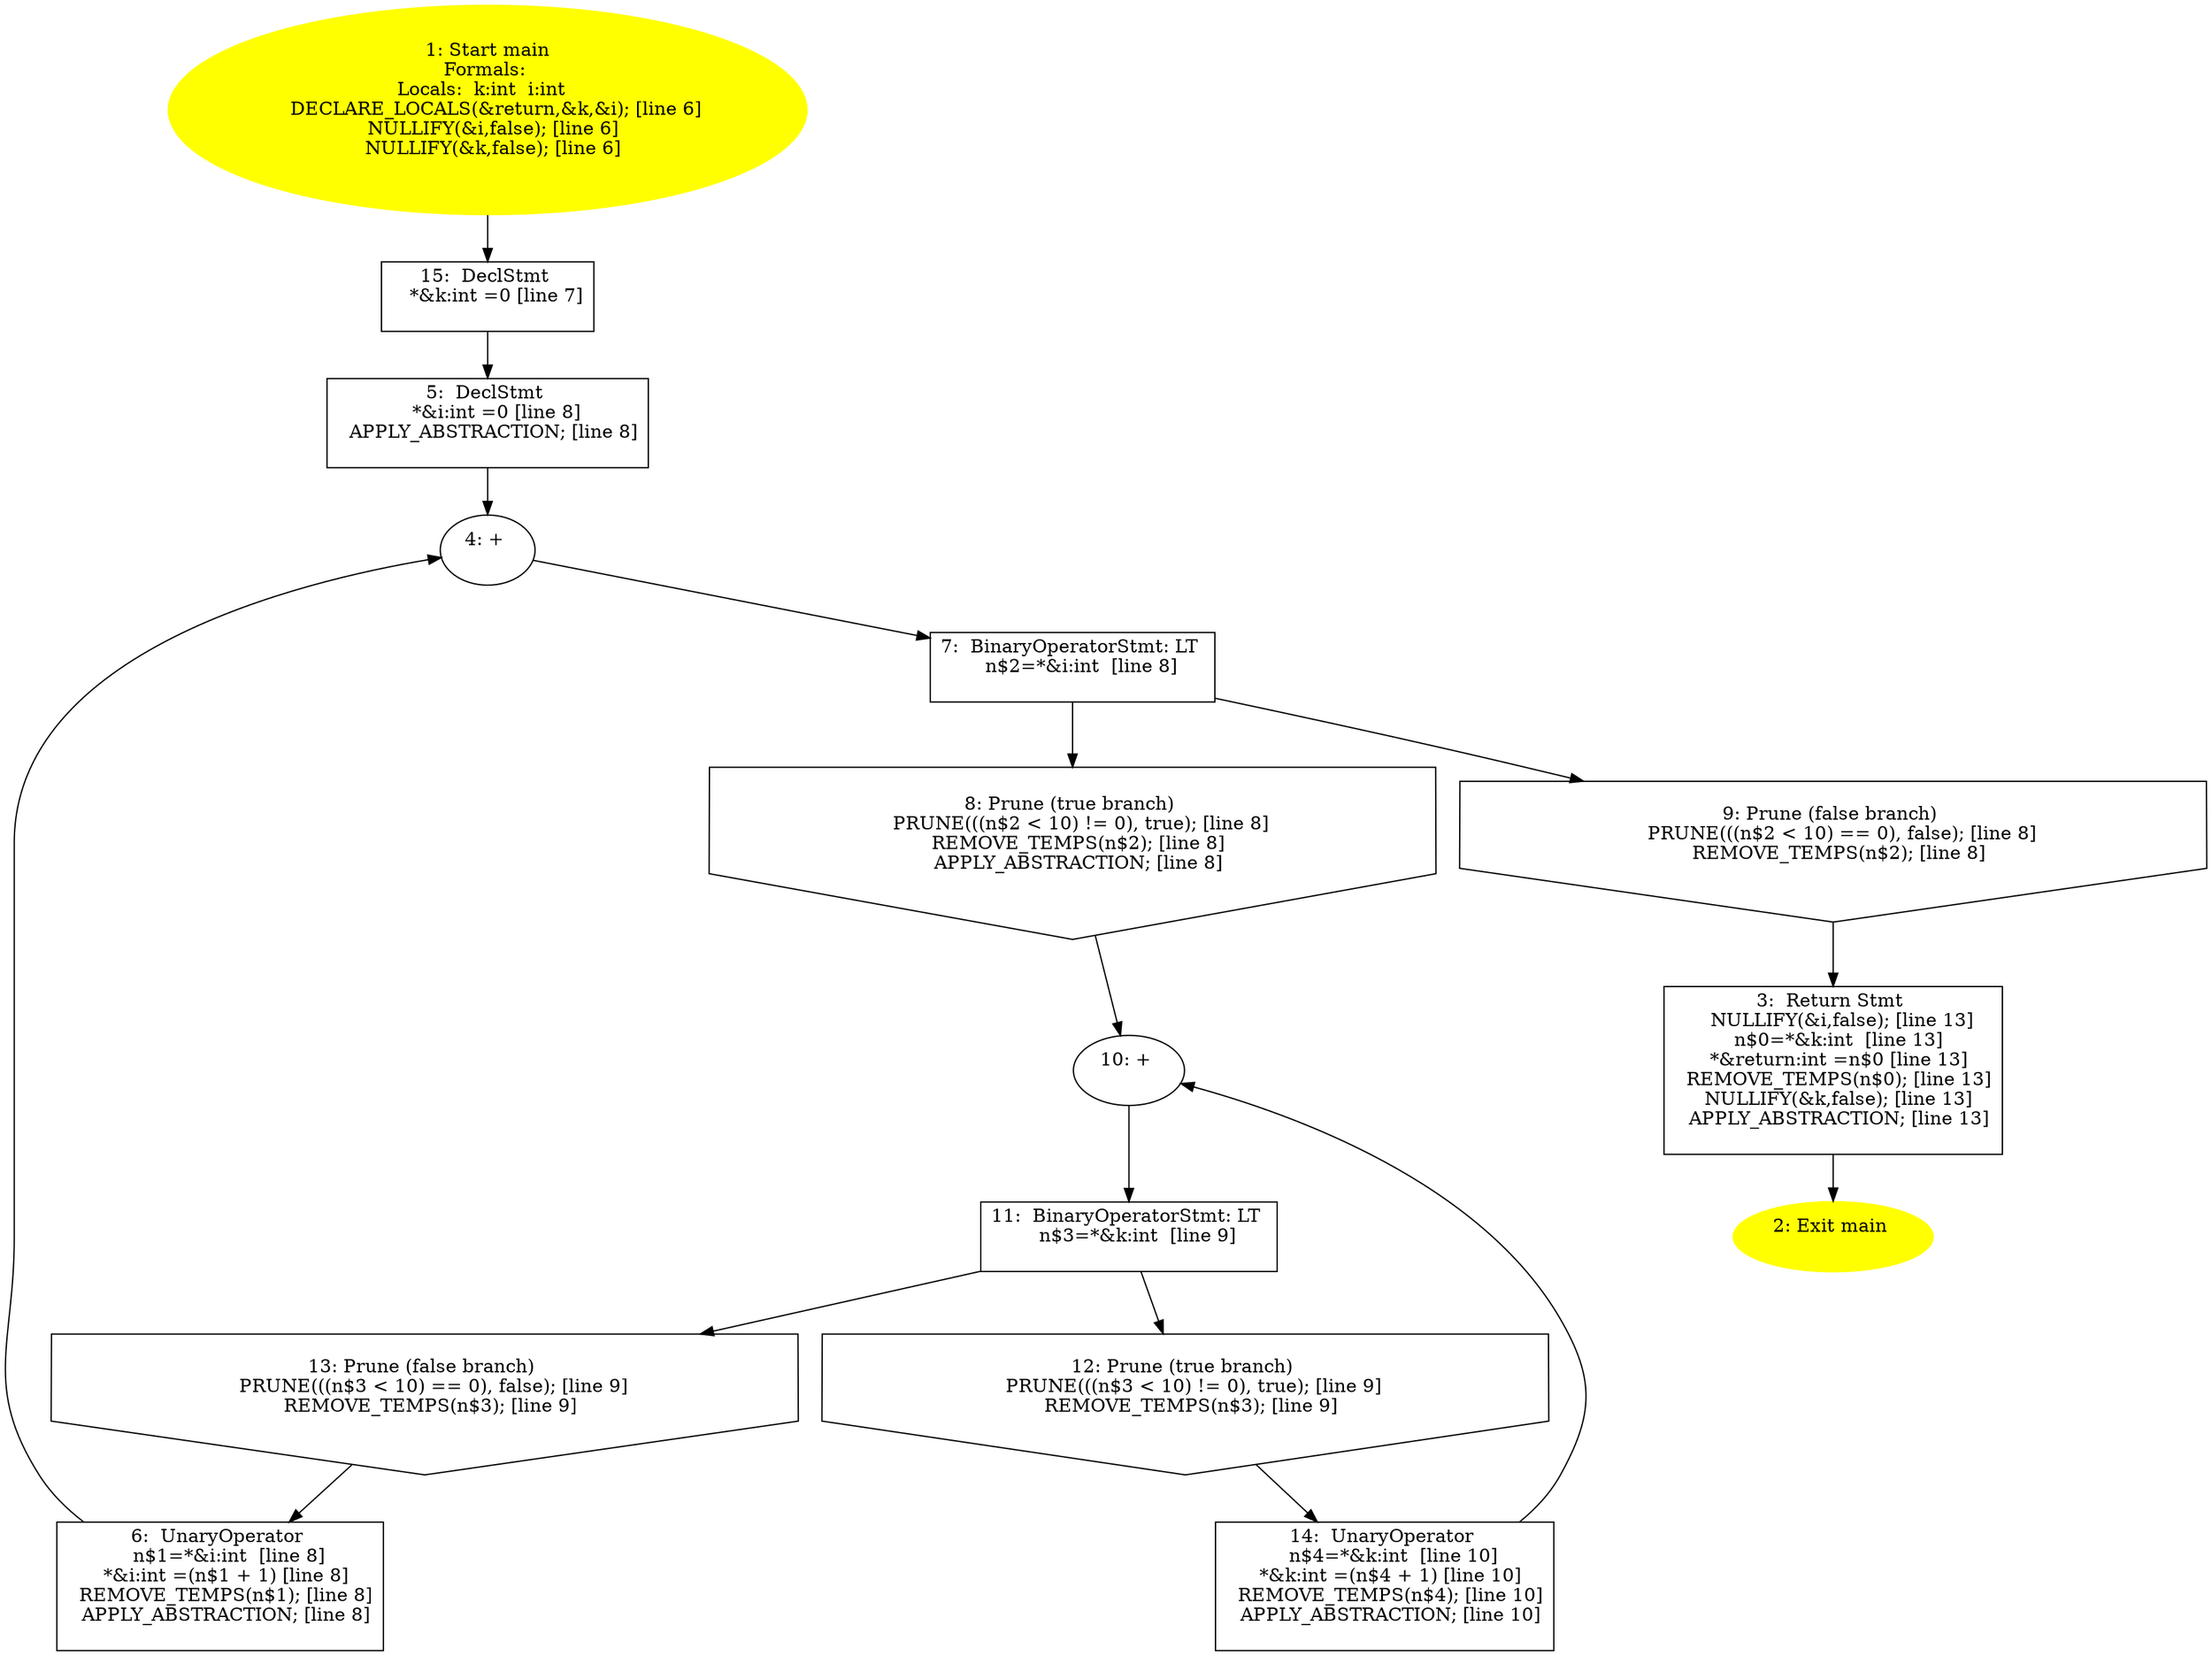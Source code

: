 digraph iCFG {
15 [label="15:  DeclStmt \n   *&k:int =0 [line 7]\n " shape="box"]
	

	 15 -> 5 ;
14 [label="14:  UnaryOperator \n   n$4=*&k:int  [line 10]\n  *&k:int =(n$4 + 1) [line 10]\n  REMOVE_TEMPS(n$4); [line 10]\n  APPLY_ABSTRACTION; [line 10]\n " shape="box"]
	

	 14 -> 10 ;
13 [label="13: Prune (false branch) \n   PRUNE(((n$3 < 10) == 0), false); [line 9]\n  REMOVE_TEMPS(n$3); [line 9]\n " shape="invhouse"]
	

	 13 -> 6 ;
12 [label="12: Prune (true branch) \n   PRUNE(((n$3 < 10) != 0), true); [line 9]\n  REMOVE_TEMPS(n$3); [line 9]\n " shape="invhouse"]
	

	 12 -> 14 ;
11 [label="11:  BinaryOperatorStmt: LT \n   n$3=*&k:int  [line 9]\n " shape="box"]
	

	 11 -> 12 ;
	 11 -> 13 ;
10 [label="10: + \n  " ]
	

	 10 -> 11 ;
9 [label="9: Prune (false branch) \n   PRUNE(((n$2 < 10) == 0), false); [line 8]\n  REMOVE_TEMPS(n$2); [line 8]\n " shape="invhouse"]
	

	 9 -> 3 ;
8 [label="8: Prune (true branch) \n   PRUNE(((n$2 < 10) != 0), true); [line 8]\n  REMOVE_TEMPS(n$2); [line 8]\n  APPLY_ABSTRACTION; [line 8]\n " shape="invhouse"]
	

	 8 -> 10 ;
7 [label="7:  BinaryOperatorStmt: LT \n   n$2=*&i:int  [line 8]\n " shape="box"]
	

	 7 -> 8 ;
	 7 -> 9 ;
6 [label="6:  UnaryOperator \n   n$1=*&i:int  [line 8]\n  *&i:int =(n$1 + 1) [line 8]\n  REMOVE_TEMPS(n$1); [line 8]\n  APPLY_ABSTRACTION; [line 8]\n " shape="box"]
	

	 6 -> 4 ;
5 [label="5:  DeclStmt \n   *&i:int =0 [line 8]\n  APPLY_ABSTRACTION; [line 8]\n " shape="box"]
	

	 5 -> 4 ;
4 [label="4: + \n  " ]
	

	 4 -> 7 ;
3 [label="3:  Return Stmt \n   NULLIFY(&i,false); [line 13]\n  n$0=*&k:int  [line 13]\n  *&return:int =n$0 [line 13]\n  REMOVE_TEMPS(n$0); [line 13]\n  NULLIFY(&k,false); [line 13]\n  APPLY_ABSTRACTION; [line 13]\n " shape="box"]
	

	 3 -> 2 ;
2 [label="2: Exit main \n  " color=yellow style=filled]
	

1 [label="1: Start main\nFormals: \nLocals:  k:int  i:int  \n   DECLARE_LOCALS(&return,&k,&i); [line 6]\n  NULLIFY(&i,false); [line 6]\n  NULLIFY(&k,false); [line 6]\n " color=yellow style=filled]
	

	 1 -> 15 ;
}
